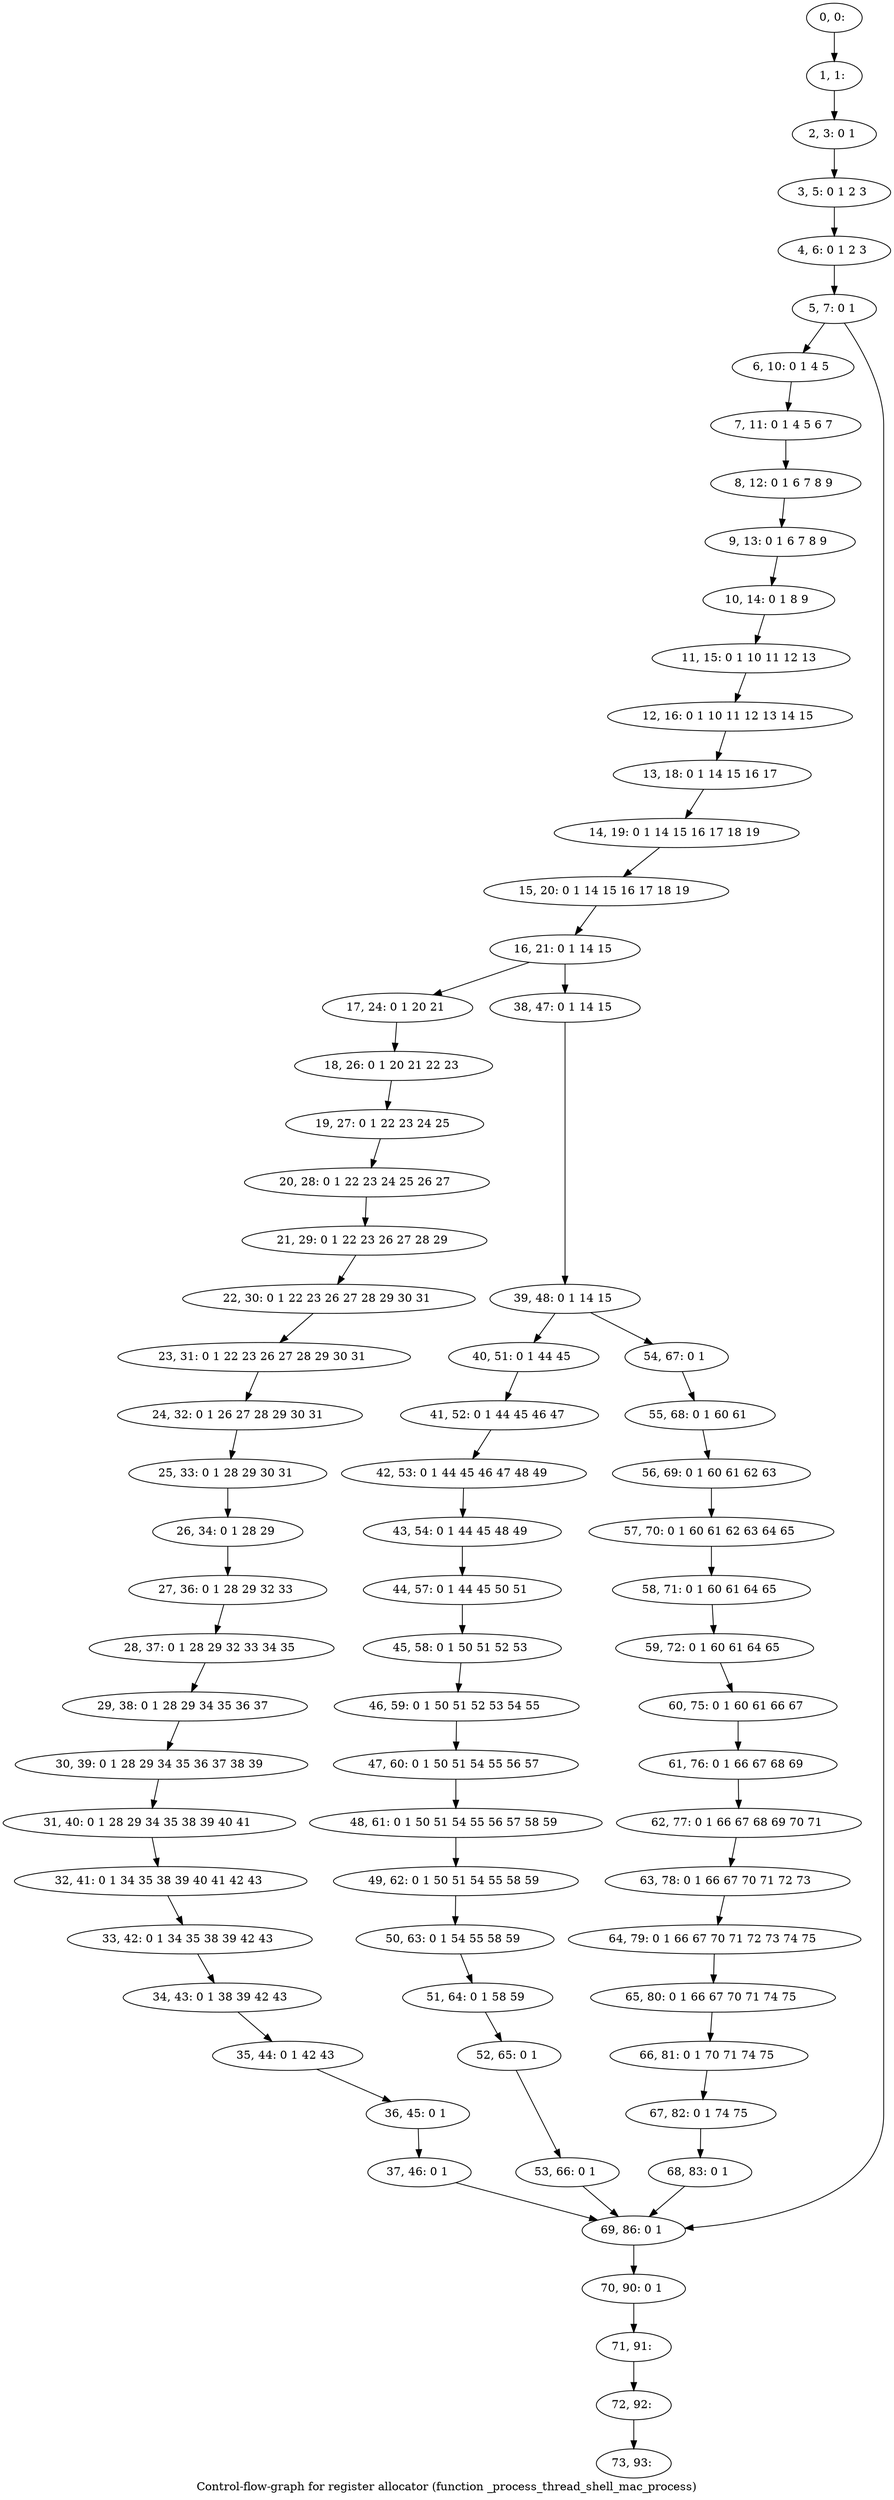 digraph G {
graph [label="Control-flow-graph for register allocator (function _process_thread_shell_mac_process)"]
0[label="0, 0: "];
1[label="1, 1: "];
2[label="2, 3: 0 1 "];
3[label="3, 5: 0 1 2 3 "];
4[label="4, 6: 0 1 2 3 "];
5[label="5, 7: 0 1 "];
6[label="6, 10: 0 1 4 5 "];
7[label="7, 11: 0 1 4 5 6 7 "];
8[label="8, 12: 0 1 6 7 8 9 "];
9[label="9, 13: 0 1 6 7 8 9 "];
10[label="10, 14: 0 1 8 9 "];
11[label="11, 15: 0 1 10 11 12 13 "];
12[label="12, 16: 0 1 10 11 12 13 14 15 "];
13[label="13, 18: 0 1 14 15 16 17 "];
14[label="14, 19: 0 1 14 15 16 17 18 19 "];
15[label="15, 20: 0 1 14 15 16 17 18 19 "];
16[label="16, 21: 0 1 14 15 "];
17[label="17, 24: 0 1 20 21 "];
18[label="18, 26: 0 1 20 21 22 23 "];
19[label="19, 27: 0 1 22 23 24 25 "];
20[label="20, 28: 0 1 22 23 24 25 26 27 "];
21[label="21, 29: 0 1 22 23 26 27 28 29 "];
22[label="22, 30: 0 1 22 23 26 27 28 29 30 31 "];
23[label="23, 31: 0 1 22 23 26 27 28 29 30 31 "];
24[label="24, 32: 0 1 26 27 28 29 30 31 "];
25[label="25, 33: 0 1 28 29 30 31 "];
26[label="26, 34: 0 1 28 29 "];
27[label="27, 36: 0 1 28 29 32 33 "];
28[label="28, 37: 0 1 28 29 32 33 34 35 "];
29[label="29, 38: 0 1 28 29 34 35 36 37 "];
30[label="30, 39: 0 1 28 29 34 35 36 37 38 39 "];
31[label="31, 40: 0 1 28 29 34 35 38 39 40 41 "];
32[label="32, 41: 0 1 34 35 38 39 40 41 42 43 "];
33[label="33, 42: 0 1 34 35 38 39 42 43 "];
34[label="34, 43: 0 1 38 39 42 43 "];
35[label="35, 44: 0 1 42 43 "];
36[label="36, 45: 0 1 "];
37[label="37, 46: 0 1 "];
38[label="38, 47: 0 1 14 15 "];
39[label="39, 48: 0 1 14 15 "];
40[label="40, 51: 0 1 44 45 "];
41[label="41, 52: 0 1 44 45 46 47 "];
42[label="42, 53: 0 1 44 45 46 47 48 49 "];
43[label="43, 54: 0 1 44 45 48 49 "];
44[label="44, 57: 0 1 44 45 50 51 "];
45[label="45, 58: 0 1 50 51 52 53 "];
46[label="46, 59: 0 1 50 51 52 53 54 55 "];
47[label="47, 60: 0 1 50 51 54 55 56 57 "];
48[label="48, 61: 0 1 50 51 54 55 56 57 58 59 "];
49[label="49, 62: 0 1 50 51 54 55 58 59 "];
50[label="50, 63: 0 1 54 55 58 59 "];
51[label="51, 64: 0 1 58 59 "];
52[label="52, 65: 0 1 "];
53[label="53, 66: 0 1 "];
54[label="54, 67: 0 1 "];
55[label="55, 68: 0 1 60 61 "];
56[label="56, 69: 0 1 60 61 62 63 "];
57[label="57, 70: 0 1 60 61 62 63 64 65 "];
58[label="58, 71: 0 1 60 61 64 65 "];
59[label="59, 72: 0 1 60 61 64 65 "];
60[label="60, 75: 0 1 60 61 66 67 "];
61[label="61, 76: 0 1 66 67 68 69 "];
62[label="62, 77: 0 1 66 67 68 69 70 71 "];
63[label="63, 78: 0 1 66 67 70 71 72 73 "];
64[label="64, 79: 0 1 66 67 70 71 72 73 74 75 "];
65[label="65, 80: 0 1 66 67 70 71 74 75 "];
66[label="66, 81: 0 1 70 71 74 75 "];
67[label="67, 82: 0 1 74 75 "];
68[label="68, 83: 0 1 "];
69[label="69, 86: 0 1 "];
70[label="70, 90: 0 1 "];
71[label="71, 91: "];
72[label="72, 92: "];
73[label="73, 93: "];
0->1 ;
1->2 ;
2->3 ;
3->4 ;
4->5 ;
5->6 ;
5->69 ;
6->7 ;
7->8 ;
8->9 ;
9->10 ;
10->11 ;
11->12 ;
12->13 ;
13->14 ;
14->15 ;
15->16 ;
16->17 ;
16->38 ;
17->18 ;
18->19 ;
19->20 ;
20->21 ;
21->22 ;
22->23 ;
23->24 ;
24->25 ;
25->26 ;
26->27 ;
27->28 ;
28->29 ;
29->30 ;
30->31 ;
31->32 ;
32->33 ;
33->34 ;
34->35 ;
35->36 ;
36->37 ;
37->69 ;
38->39 ;
39->40 ;
39->54 ;
40->41 ;
41->42 ;
42->43 ;
43->44 ;
44->45 ;
45->46 ;
46->47 ;
47->48 ;
48->49 ;
49->50 ;
50->51 ;
51->52 ;
52->53 ;
53->69 ;
54->55 ;
55->56 ;
56->57 ;
57->58 ;
58->59 ;
59->60 ;
60->61 ;
61->62 ;
62->63 ;
63->64 ;
64->65 ;
65->66 ;
66->67 ;
67->68 ;
68->69 ;
69->70 ;
70->71 ;
71->72 ;
72->73 ;
}

